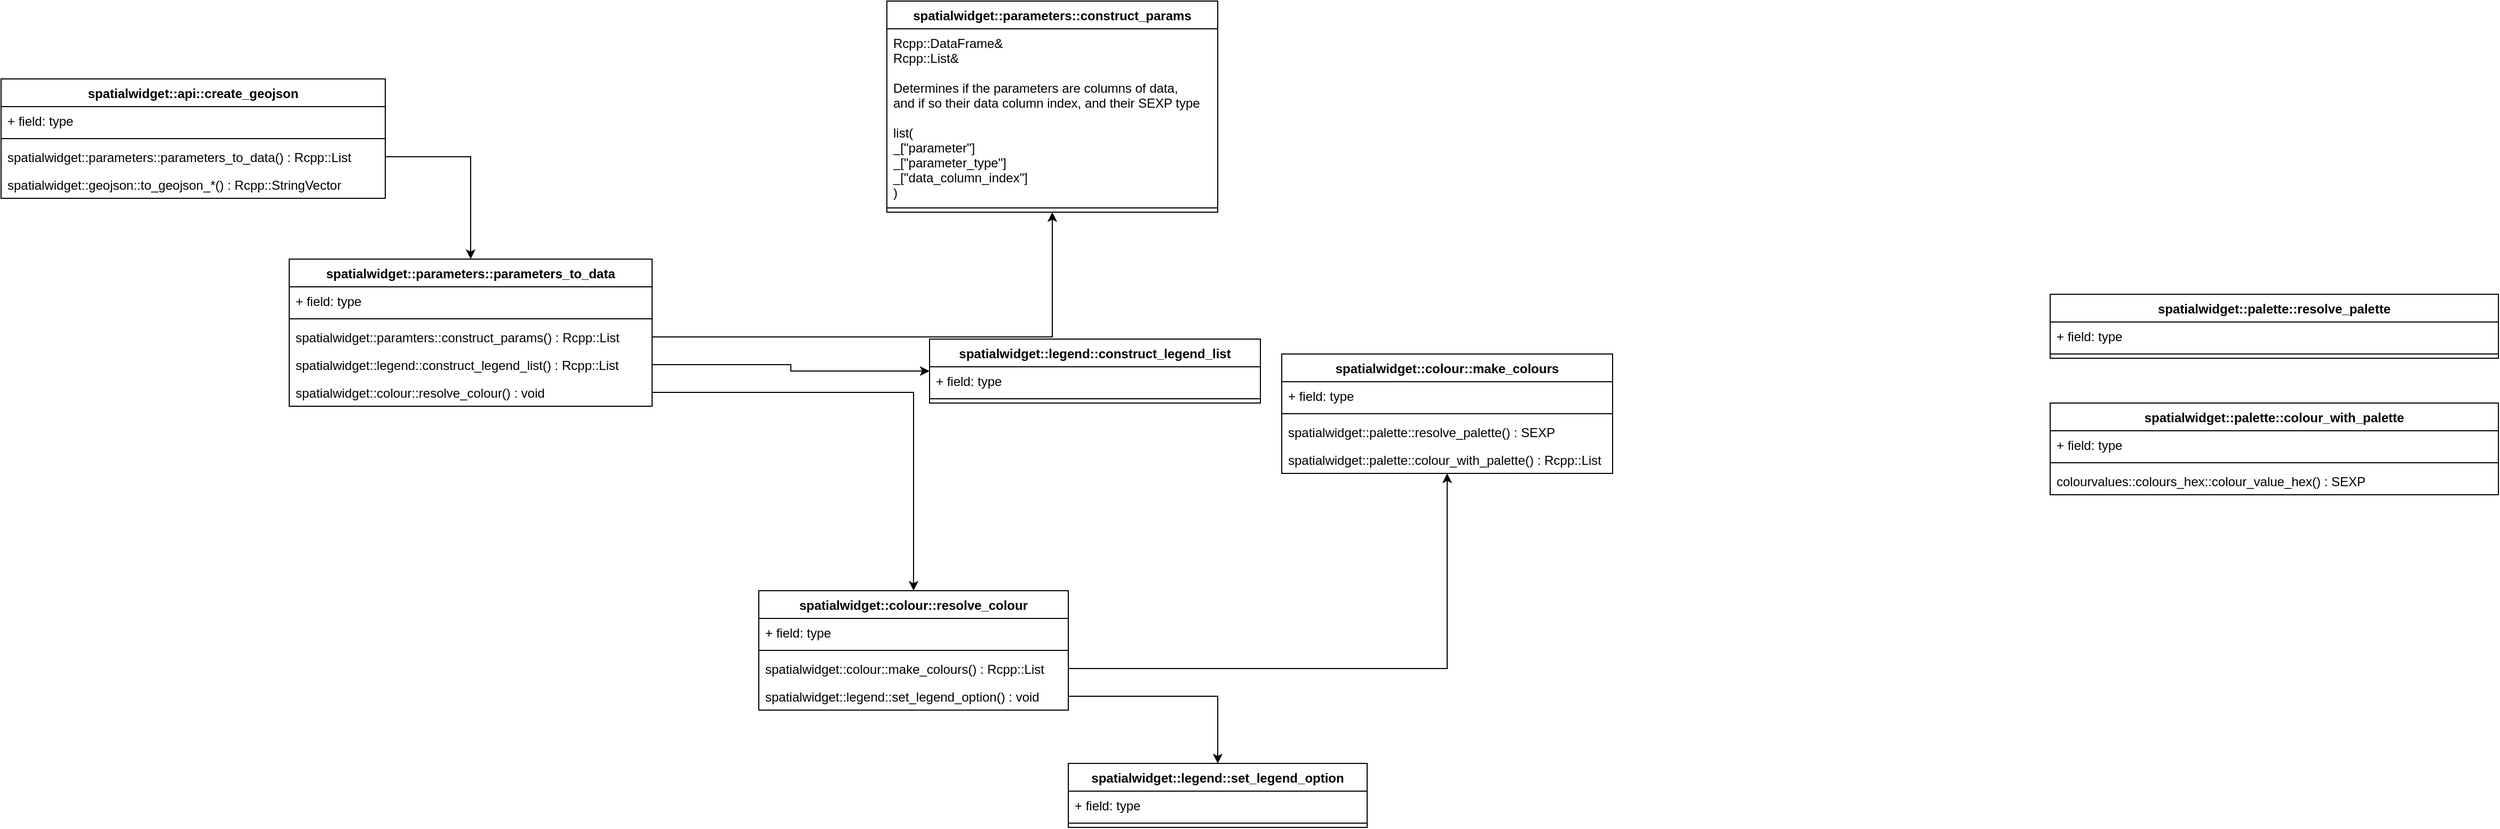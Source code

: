 <mxfile version="10.7.4" type="device"><diagram id="7up2LvCNoHjcUTrUEvbY" name="Page-1"><mxGraphModel dx="1051" dy="745" grid="1" gridSize="10" guides="1" tooltips="1" connect="1" arrows="1" fold="1" page="1" pageScale="1" pageWidth="1169" pageHeight="827" math="0" shadow="0"><root><mxCell id="0"/><mxCell id="1" parent="0"/><mxCell id="jj8g30HliZ-Km7cIQkk1-3" value="spatialwidget::api::create_geojson" style="swimlane;fontStyle=1;align=center;verticalAlign=top;childLayout=stackLayout;horizontal=1;startSize=26;horizontalStack=0;resizeParent=1;resizeParentMax=0;resizeLast=0;collapsible=1;marginBottom=0;" parent="1" vertex="1"><mxGeometry x="80" y="140" width="360" height="112" as="geometry"/></mxCell><mxCell id="jj8g30HliZ-Km7cIQkk1-4" value="+ field: type" style="text;strokeColor=none;fillColor=none;align=left;verticalAlign=top;spacingLeft=4;spacingRight=4;overflow=hidden;rotatable=0;points=[[0,0.5],[1,0.5]];portConstraint=eastwest;" parent="jj8g30HliZ-Km7cIQkk1-3" vertex="1"><mxGeometry y="26" width="360" height="26" as="geometry"/></mxCell><mxCell id="jj8g30HliZ-Km7cIQkk1-5" value="" style="line;strokeWidth=1;fillColor=none;align=left;verticalAlign=middle;spacingTop=-1;spacingLeft=3;spacingRight=3;rotatable=0;labelPosition=right;points=[];portConstraint=eastwest;" parent="jj8g30HliZ-Km7cIQkk1-3" vertex="1"><mxGeometry y="52" width="360" height="8" as="geometry"/></mxCell><mxCell id="jj8g30HliZ-Km7cIQkk1-6" value="spatialwidget::parameters::parameters_to_data() : Rcpp::List&#10;" style="text;strokeColor=none;fillColor=none;align=left;verticalAlign=top;spacingLeft=4;spacingRight=4;overflow=hidden;rotatable=0;points=[[0,0.5],[1,0.5]];portConstraint=eastwest;" parent="jj8g30HliZ-Km7cIQkk1-3" vertex="1"><mxGeometry y="60" width="360" height="26" as="geometry"/></mxCell><mxCell id="jj8g30HliZ-Km7cIQkk1-7" value="spatialwidget::geojson::to_geojson_*() : Rcpp::StringVector&#10;" style="text;strokeColor=none;fillColor=none;align=left;verticalAlign=top;spacingLeft=4;spacingRight=4;overflow=hidden;rotatable=0;points=[[0,0.5],[1,0.5]];portConstraint=eastwest;" parent="jj8g30HliZ-Km7cIQkk1-3" vertex="1"><mxGeometry y="86" width="360" height="26" as="geometry"/></mxCell><mxCell id="jj8g30HliZ-Km7cIQkk1-9" value="spatialwidget::parameters::parameters_to_data" style="swimlane;fontStyle=1;align=center;verticalAlign=top;childLayout=stackLayout;horizontal=1;startSize=26;horizontalStack=0;resizeParent=1;resizeParentMax=0;resizeLast=0;collapsible=1;marginBottom=0;" parent="1" vertex="1"><mxGeometry x="350" y="309" width="340" height="138" as="geometry"/></mxCell><mxCell id="jj8g30HliZ-Km7cIQkk1-10" value="+ field: type" style="text;strokeColor=none;fillColor=none;align=left;verticalAlign=top;spacingLeft=4;spacingRight=4;overflow=hidden;rotatable=0;points=[[0,0.5],[1,0.5]];portConstraint=eastwest;" parent="jj8g30HliZ-Km7cIQkk1-9" vertex="1"><mxGeometry y="26" width="340" height="26" as="geometry"/></mxCell><mxCell id="jj8g30HliZ-Km7cIQkk1-11" value="" style="line;strokeWidth=1;fillColor=none;align=left;verticalAlign=middle;spacingTop=-1;spacingLeft=3;spacingRight=3;rotatable=0;labelPosition=right;points=[];portConstraint=eastwest;" parent="jj8g30HliZ-Km7cIQkk1-9" vertex="1"><mxGeometry y="52" width="340" height="8" as="geometry"/></mxCell><mxCell id="GL9CMz31_3gj_T33Jyff-4" value="spatialwidget::paramters::construct_params() : Rcpp::List&#10;" style="text;strokeColor=none;fillColor=none;align=left;verticalAlign=top;spacingLeft=4;spacingRight=4;overflow=hidden;rotatable=0;points=[[0,0.5],[1,0.5]];portConstraint=eastwest;" vertex="1" parent="jj8g30HliZ-Km7cIQkk1-9"><mxGeometry y="60" width="340" height="26" as="geometry"/></mxCell><mxCell id="jj8g30HliZ-Km7cIQkk1-12" value="spatialwidget::legend::construct_legend_list() : Rcpp::List&#10;" style="text;strokeColor=none;fillColor=none;align=left;verticalAlign=top;spacingLeft=4;spacingRight=4;overflow=hidden;rotatable=0;points=[[0,0.5],[1,0.5]];portConstraint=eastwest;" parent="jj8g30HliZ-Km7cIQkk1-9" vertex="1"><mxGeometry y="86" width="340" height="26" as="geometry"/></mxCell><mxCell id="jj8g30HliZ-Km7cIQkk1-13" value="spatialwidget::colour::resolve_colour() : void&#10;" style="text;strokeColor=none;fillColor=none;align=left;verticalAlign=top;spacingLeft=4;spacingRight=4;overflow=hidden;rotatable=0;points=[[0,0.5],[1,0.5]];portConstraint=eastwest;" parent="jj8g30HliZ-Km7cIQkk1-9" vertex="1"><mxGeometry y="112" width="340" height="26" as="geometry"/></mxCell><mxCell id="jj8g30HliZ-Km7cIQkk1-14" style="edgeStyle=orthogonalEdgeStyle;rounded=0;orthogonalLoop=1;jettySize=auto;html=1;" parent="1" source="jj8g30HliZ-Km7cIQkk1-6" target="jj8g30HliZ-Km7cIQkk1-9" edge="1"><mxGeometry relative="1" as="geometry"/></mxCell><mxCell id="jj8g30HliZ-Km7cIQkk1-15" value="spatialwidget::legend::construct_legend_list" style="swimlane;fontStyle=1;align=center;verticalAlign=top;childLayout=stackLayout;horizontal=1;startSize=26;horizontalStack=0;resizeParent=1;resizeParentMax=0;resizeLast=0;collapsible=1;marginBottom=0;" parent="1" vertex="1"><mxGeometry x="950" y="384" width="310" height="60" as="geometry"/></mxCell><mxCell id="jj8g30HliZ-Km7cIQkk1-16" value="+ field: type" style="text;strokeColor=none;fillColor=none;align=left;verticalAlign=top;spacingLeft=4;spacingRight=4;overflow=hidden;rotatable=0;points=[[0,0.5],[1,0.5]];portConstraint=eastwest;" parent="jj8g30HliZ-Km7cIQkk1-15" vertex="1"><mxGeometry y="26" width="310" height="26" as="geometry"/></mxCell><mxCell id="jj8g30HliZ-Km7cIQkk1-17" value="" style="line;strokeWidth=1;fillColor=none;align=left;verticalAlign=middle;spacingTop=-1;spacingLeft=3;spacingRight=3;rotatable=0;labelPosition=right;points=[];portConstraint=eastwest;" parent="jj8g30HliZ-Km7cIQkk1-15" vertex="1"><mxGeometry y="52" width="310" height="8" as="geometry"/></mxCell><mxCell id="jj8g30HliZ-Km7cIQkk1-20" style="edgeStyle=orthogonalEdgeStyle;rounded=0;orthogonalLoop=1;jettySize=auto;html=1;" parent="1" source="jj8g30HliZ-Km7cIQkk1-12" target="jj8g30HliZ-Km7cIQkk1-15" edge="1"><mxGeometry relative="1" as="geometry"/></mxCell><mxCell id="jj8g30HliZ-Km7cIQkk1-21" value="spatialwidget::colour::resolve_colour" style="swimlane;fontStyle=1;align=center;verticalAlign=top;childLayout=stackLayout;horizontal=1;startSize=26;horizontalStack=0;resizeParent=1;resizeParentMax=0;resizeLast=0;collapsible=1;marginBottom=0;" parent="1" vertex="1"><mxGeometry x="790" y="620" width="290" height="112" as="geometry"/></mxCell><mxCell id="jj8g30HliZ-Km7cIQkk1-22" value="+ field: type" style="text;strokeColor=none;fillColor=none;align=left;verticalAlign=top;spacingLeft=4;spacingRight=4;overflow=hidden;rotatable=0;points=[[0,0.5],[1,0.5]];portConstraint=eastwest;" parent="jj8g30HliZ-Km7cIQkk1-21" vertex="1"><mxGeometry y="26" width="290" height="26" as="geometry"/></mxCell><mxCell id="jj8g30HliZ-Km7cIQkk1-23" value="" style="line;strokeWidth=1;fillColor=none;align=left;verticalAlign=middle;spacingTop=-1;spacingLeft=3;spacingRight=3;rotatable=0;labelPosition=right;points=[];portConstraint=eastwest;" parent="jj8g30HliZ-Km7cIQkk1-21" vertex="1"><mxGeometry y="52" width="290" height="8" as="geometry"/></mxCell><mxCell id="jj8g30HliZ-Km7cIQkk1-25" value="spatialwidget::colour::make_colours() : Rcpp::List&#10;" style="text;strokeColor=none;fillColor=none;align=left;verticalAlign=top;spacingLeft=4;spacingRight=4;overflow=hidden;rotatable=0;points=[[0,0.5],[1,0.5]];portConstraint=eastwest;" parent="jj8g30HliZ-Km7cIQkk1-21" vertex="1"><mxGeometry y="60" width="290" height="26" as="geometry"/></mxCell><mxCell id="jj8g30HliZ-Km7cIQkk1-28" value="spatialwidget::legend::set_legend_option() : void&#10;" style="text;strokeColor=none;fillColor=none;align=left;verticalAlign=top;spacingLeft=4;spacingRight=4;overflow=hidden;rotatable=0;points=[[0,0.5],[1,0.5]];portConstraint=eastwest;" parent="jj8g30HliZ-Km7cIQkk1-21" vertex="1"><mxGeometry y="86" width="290" height="26" as="geometry"/></mxCell><mxCell id="jj8g30HliZ-Km7cIQkk1-27" style="edgeStyle=orthogonalEdgeStyle;rounded=0;orthogonalLoop=1;jettySize=auto;html=1;" parent="1" source="jj8g30HliZ-Km7cIQkk1-13" target="jj8g30HliZ-Km7cIQkk1-21" edge="1"><mxGeometry relative="1" as="geometry"/></mxCell><mxCell id="jj8g30HliZ-Km7cIQkk1-29" value="spatialwidget::legend::set_legend_option" style="swimlane;fontStyle=1;align=center;verticalAlign=top;childLayout=stackLayout;horizontal=1;startSize=26;horizontalStack=0;resizeParent=1;resizeParentMax=0;resizeLast=0;collapsible=1;marginBottom=0;" parent="1" vertex="1"><mxGeometry x="1080" y="782" width="280" height="60" as="geometry"/></mxCell><mxCell id="jj8g30HliZ-Km7cIQkk1-30" value="+ field: type" style="text;strokeColor=none;fillColor=none;align=left;verticalAlign=top;spacingLeft=4;spacingRight=4;overflow=hidden;rotatable=0;points=[[0,0.5],[1,0.5]];portConstraint=eastwest;" parent="jj8g30HliZ-Km7cIQkk1-29" vertex="1"><mxGeometry y="26" width="280" height="26" as="geometry"/></mxCell><mxCell id="jj8g30HliZ-Km7cIQkk1-31" value="" style="line;strokeWidth=1;fillColor=none;align=left;verticalAlign=middle;spacingTop=-1;spacingLeft=3;spacingRight=3;rotatable=0;labelPosition=right;points=[];portConstraint=eastwest;" parent="jj8g30HliZ-Km7cIQkk1-29" vertex="1"><mxGeometry y="52" width="280" height="8" as="geometry"/></mxCell><mxCell id="jj8g30HliZ-Km7cIQkk1-32" style="edgeStyle=orthogonalEdgeStyle;rounded=0;orthogonalLoop=1;jettySize=auto;html=1;" parent="1" source="jj8g30HliZ-Km7cIQkk1-28" target="jj8g30HliZ-Km7cIQkk1-29" edge="1"><mxGeometry relative="1" as="geometry"/></mxCell><mxCell id="jj8g30HliZ-Km7cIQkk1-33" value="spatialwidget::colour::make_colours" style="swimlane;fontStyle=1;align=center;verticalAlign=top;childLayout=stackLayout;horizontal=1;startSize=26;horizontalStack=0;resizeParent=1;resizeParentMax=0;resizeLast=0;collapsible=1;marginBottom=0;" parent="1" vertex="1"><mxGeometry x="1280" y="398" width="310" height="112" as="geometry"/></mxCell><mxCell id="jj8g30HliZ-Km7cIQkk1-34" value="+ field: type" style="text;strokeColor=none;fillColor=none;align=left;verticalAlign=top;spacingLeft=4;spacingRight=4;overflow=hidden;rotatable=0;points=[[0,0.5],[1,0.5]];portConstraint=eastwest;" parent="jj8g30HliZ-Km7cIQkk1-33" vertex="1"><mxGeometry y="26" width="310" height="26" as="geometry"/></mxCell><mxCell id="jj8g30HliZ-Km7cIQkk1-35" value="" style="line;strokeWidth=1;fillColor=none;align=left;verticalAlign=middle;spacingTop=-1;spacingLeft=3;spacingRight=3;rotatable=0;labelPosition=right;points=[];portConstraint=eastwest;" parent="jj8g30HliZ-Km7cIQkk1-33" vertex="1"><mxGeometry y="52" width="310" height="8" as="geometry"/></mxCell><mxCell id="jj8g30HliZ-Km7cIQkk1-36" value="spatialwidget::palette::resolve_palette() : SEXP&#10;" style="text;strokeColor=none;fillColor=none;align=left;verticalAlign=top;spacingLeft=4;spacingRight=4;overflow=hidden;rotatable=0;points=[[0,0.5],[1,0.5]];portConstraint=eastwest;" parent="jj8g30HliZ-Km7cIQkk1-33" vertex="1"><mxGeometry y="60" width="310" height="26" as="geometry"/></mxCell><mxCell id="jj8g30HliZ-Km7cIQkk1-37" value="spatialwidget::palette::colour_with_palette() : Rcpp::List&#10;" style="text;strokeColor=none;fillColor=none;align=left;verticalAlign=top;spacingLeft=4;spacingRight=4;overflow=hidden;rotatable=0;points=[[0,0.5],[1,0.5]];portConstraint=eastwest;" parent="jj8g30HliZ-Km7cIQkk1-33" vertex="1"><mxGeometry y="86" width="310" height="26" as="geometry"/></mxCell><mxCell id="jj8g30HliZ-Km7cIQkk1-38" style="edgeStyle=orthogonalEdgeStyle;rounded=0;orthogonalLoop=1;jettySize=auto;html=1;" parent="1" source="jj8g30HliZ-Km7cIQkk1-25" target="jj8g30HliZ-Km7cIQkk1-33" edge="1"><mxGeometry relative="1" as="geometry"/></mxCell><mxCell id="jj8g30HliZ-Km7cIQkk1-39" value="spatialwidget::palette::resolve_palette" style="swimlane;fontStyle=1;align=center;verticalAlign=top;childLayout=stackLayout;horizontal=1;startSize=26;horizontalStack=0;resizeParent=1;resizeParentMax=0;resizeLast=0;collapsible=1;marginBottom=0;" parent="1" vertex="1"><mxGeometry x="2000" y="342" width="420" height="60" as="geometry"/></mxCell><mxCell id="jj8g30HliZ-Km7cIQkk1-40" value="+ field: type" style="text;strokeColor=none;fillColor=none;align=left;verticalAlign=top;spacingLeft=4;spacingRight=4;overflow=hidden;rotatable=0;points=[[0,0.5],[1,0.5]];portConstraint=eastwest;" parent="jj8g30HliZ-Km7cIQkk1-39" vertex="1"><mxGeometry y="26" width="420" height="26" as="geometry"/></mxCell><mxCell id="jj8g30HliZ-Km7cIQkk1-41" value="" style="line;strokeWidth=1;fillColor=none;align=left;verticalAlign=middle;spacingTop=-1;spacingLeft=3;spacingRight=3;rotatable=0;labelPosition=right;points=[];portConstraint=eastwest;" parent="jj8g30HliZ-Km7cIQkk1-39" vertex="1"><mxGeometry y="52" width="420" height="8" as="geometry"/></mxCell><mxCell id="jj8g30HliZ-Km7cIQkk1-44" value="spatialwidget::palette::colour_with_palette" style="swimlane;fontStyle=1;align=center;verticalAlign=top;childLayout=stackLayout;horizontal=1;startSize=26;horizontalStack=0;resizeParent=1;resizeParentMax=0;resizeLast=0;collapsible=1;marginBottom=0;" parent="1" vertex="1"><mxGeometry x="2000" y="444" width="420" height="86" as="geometry"/></mxCell><mxCell id="jj8g30HliZ-Km7cIQkk1-45" value="+ field: type" style="text;strokeColor=none;fillColor=none;align=left;verticalAlign=top;spacingLeft=4;spacingRight=4;overflow=hidden;rotatable=0;points=[[0,0.5],[1,0.5]];portConstraint=eastwest;" parent="jj8g30HliZ-Km7cIQkk1-44" vertex="1"><mxGeometry y="26" width="420" height="26" as="geometry"/></mxCell><mxCell id="jj8g30HliZ-Km7cIQkk1-46" value="" style="line;strokeWidth=1;fillColor=none;align=left;verticalAlign=middle;spacingTop=-1;spacingLeft=3;spacingRight=3;rotatable=0;labelPosition=right;points=[];portConstraint=eastwest;" parent="jj8g30HliZ-Km7cIQkk1-44" vertex="1"><mxGeometry y="52" width="420" height="8" as="geometry"/></mxCell><mxCell id="jj8g30HliZ-Km7cIQkk1-47" value="colourvalues::colours_hex::colour_value_hex() : SEXP&#10;" style="text;strokeColor=none;fillColor=none;align=left;verticalAlign=top;spacingLeft=4;spacingRight=4;overflow=hidden;rotatable=0;points=[[0,0.5],[1,0.5]];portConstraint=eastwest;" parent="jj8g30HliZ-Km7cIQkk1-44" vertex="1"><mxGeometry y="60" width="420" height="26" as="geometry"/></mxCell><mxCell id="GL9CMz31_3gj_T33Jyff-1" value="spatialwidget::parameters::construct_params" style="swimlane;fontStyle=1;align=center;verticalAlign=top;childLayout=stackLayout;horizontal=1;startSize=26;horizontalStack=0;resizeParent=1;resizeParentMax=0;resizeLast=0;collapsible=1;marginBottom=0;" vertex="1" parent="1"><mxGeometry x="910" y="67" width="310" height="198" as="geometry"/></mxCell><mxCell id="GL9CMz31_3gj_T33Jyff-2" value="Rcpp::DataFrame&amp; &#10;Rcpp::List&amp; &#10;&#10;Determines if the parameters are columns of data, &#10;and if so their data column index, and their SEXP type&#10;&#10;list(&#10;_[&quot;parameter&quot;]&#10;_[&quot;parameter_type&quot;]&#10;_[&quot;data_column_index&quot;]&#10;)" style="text;strokeColor=none;fillColor=none;align=left;verticalAlign=top;spacingLeft=4;spacingRight=4;overflow=hidden;rotatable=0;points=[[0,0.5],[1,0.5]];portConstraint=eastwest;" vertex="1" parent="GL9CMz31_3gj_T33Jyff-1"><mxGeometry y="26" width="310" height="164" as="geometry"/></mxCell><mxCell id="GL9CMz31_3gj_T33Jyff-3" value="" style="line;strokeWidth=1;fillColor=none;align=left;verticalAlign=middle;spacingTop=-1;spacingLeft=3;spacingRight=3;rotatable=0;labelPosition=right;points=[];portConstraint=eastwest;" vertex="1" parent="GL9CMz31_3gj_T33Jyff-1"><mxGeometry y="190" width="310" height="8" as="geometry"/></mxCell><mxCell id="GL9CMz31_3gj_T33Jyff-5" style="edgeStyle=orthogonalEdgeStyle;rounded=0;orthogonalLoop=1;jettySize=auto;html=1;" edge="1" parent="1" source="GL9CMz31_3gj_T33Jyff-4" target="GL9CMz31_3gj_T33Jyff-1"><mxGeometry relative="1" as="geometry"/></mxCell></root></mxGraphModel></diagram></mxfile>